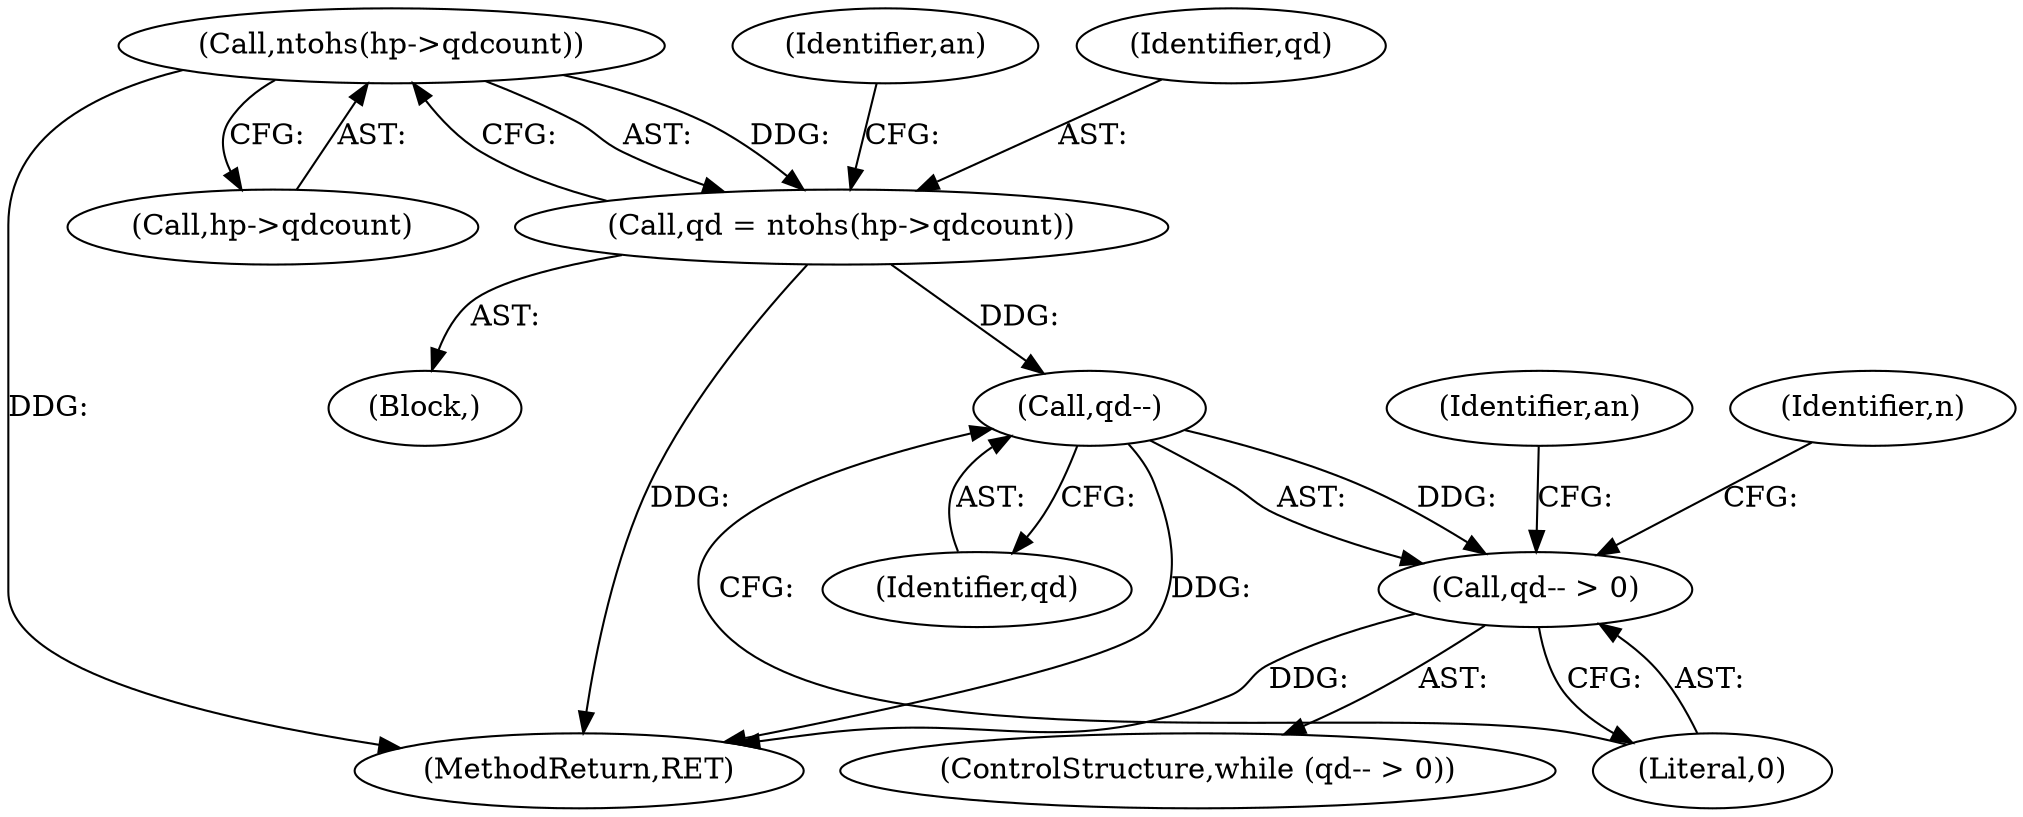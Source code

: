 digraph "0_php-src_2fefae47716d501aec41c1102f3fd4531f070b05@pointer" {
"1000451" [label="(Call,ntohs(hp->qdcount))"];
"1000449" [label="(Call,qd = ntohs(hp->qdcount))"];
"1000475" [label="(Call,qd--)"];
"1000474" [label="(Call,qd-- > 0)"];
"1000396" [label="(Block,)"];
"1000456" [label="(Identifier,an)"];
"1000474" [label="(Call,qd-- > 0)"];
"1000449" [label="(Call,qd = ntohs(hp->qdcount))"];
"1000450" [label="(Identifier,qd)"];
"1000616" [label="(MethodReturn,RET)"];
"1000451" [label="(Call,ntohs(hp->qdcount))"];
"1000473" [label="(ControlStructure,while (qd-- > 0))"];
"1000452" [label="(Call,hp->qdcount)"];
"1000476" [label="(Identifier,qd)"];
"1000477" [label="(Literal,0)"];
"1000502" [label="(Identifier,an)"];
"1000480" [label="(Identifier,n)"];
"1000475" [label="(Call,qd--)"];
"1000451" -> "1000449"  [label="AST: "];
"1000451" -> "1000452"  [label="CFG: "];
"1000452" -> "1000451"  [label="AST: "];
"1000449" -> "1000451"  [label="CFG: "];
"1000451" -> "1000616"  [label="DDG: "];
"1000451" -> "1000449"  [label="DDG: "];
"1000449" -> "1000396"  [label="AST: "];
"1000450" -> "1000449"  [label="AST: "];
"1000456" -> "1000449"  [label="CFG: "];
"1000449" -> "1000616"  [label="DDG: "];
"1000449" -> "1000475"  [label="DDG: "];
"1000475" -> "1000474"  [label="AST: "];
"1000475" -> "1000476"  [label="CFG: "];
"1000476" -> "1000475"  [label="AST: "];
"1000477" -> "1000475"  [label="CFG: "];
"1000475" -> "1000616"  [label="DDG: "];
"1000475" -> "1000474"  [label="DDG: "];
"1000474" -> "1000473"  [label="AST: "];
"1000474" -> "1000477"  [label="CFG: "];
"1000477" -> "1000474"  [label="AST: "];
"1000480" -> "1000474"  [label="CFG: "];
"1000502" -> "1000474"  [label="CFG: "];
"1000474" -> "1000616"  [label="DDG: "];
}
